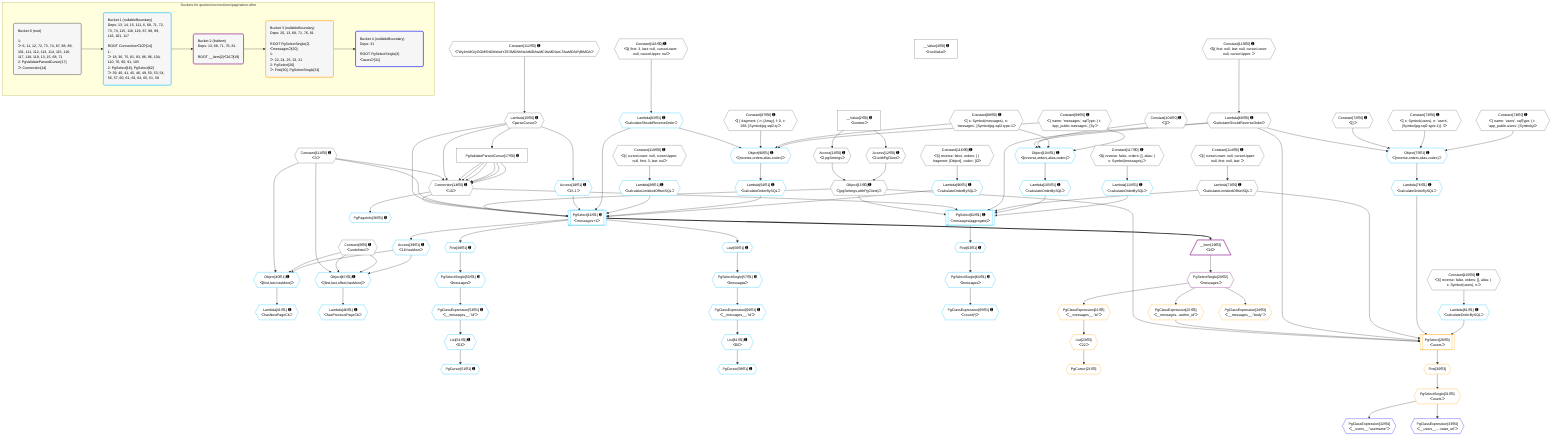 %%{init: {'themeVariables': { 'fontSize': '12px'}}}%%
graph TD
    classDef path fill:#eee,stroke:#000,color:#000
    classDef plan fill:#fff,stroke-width:1px,color:#000
    classDef itemplan fill:#fff,stroke-width:2px,color:#000
    classDef unbatchedplan fill:#dff,stroke-width:1px,color:#000
    classDef sideeffectplan fill:#fcc,stroke-width:2px,color:#000
    classDef bucket fill:#f6f6f6,color:#000,stroke-width:2px,text-align:left


    %% plan dependencies
    Connection14{{"Connection[14∈0] ➊<br />ᐸ10ᐳ"}}:::plan
    Constant111{{"Constant[111∈0] ➊<br />ᐸ3ᐳ"}}:::plan
    Lambda15{{"Lambda[15∈0] ➊<br />ᐸparseCursorᐳ"}}:::plan
    PgValidateParsedCursor17["PgValidateParsedCursor[17∈0] ➊"]:::plan
    Constant111 & Lambda15 & PgValidateParsedCursor17 & PgValidateParsedCursor17 & PgValidateParsedCursor17 & PgValidateParsedCursor17 & PgValidateParsedCursor17 & PgValidateParsedCursor17 --> Connection14
    Object13{{"Object[13∈0] ➊<br />ᐸ{pgSettings,withPgClient}ᐳ"}}:::plan
    Access11{{"Access[11∈0] ➊<br />ᐸ2.pgSettingsᐳ"}}:::plan
    Access12{{"Access[12∈0] ➊<br />ᐸ2.withPgClientᐳ"}}:::plan
    Access11 & Access12 --> Object13
    __Value2["__Value[2∈0] ➊<br />ᐸcontextᐳ"]:::plan
    __Value2 --> Access11
    __Value2 --> Access12
    Constant112{{"Constant[112∈0] ➊<br />ᐸ'WyJmMGIyOGM5NGMxIiwiY2E3MGNhNzAtMDAwMC0wMDAwLTAwMDAtYjBiMDAᐳ"}}:::plan
    Constant112 --> Lambda15
    Lambda15 --> PgValidateParsedCursor17
    Lambda68{{"Lambda[68∈0] ➊<br />ᐸcalculateShouldReverseOrderᐳ"}}:::plan
    Constant113{{"Constant[113∈0] ➊<br />ᐸ§{ first: null, last: null, cursorLower: null, cursorUpper: ᐳ"}}:::plan
    Constant113 --> Lambda68
    Lambda71{{"Lambda[71∈0] ➊<br />ᐸcalculateLimitAndOffsetSQLᐳ"}}:::plan
    Constant114{{"Constant[114∈0] ➊<br />ᐸ§{ cursorLower: null, cursorUpper: null, first: null, last: ᐳ"}}:::plan
    Constant114 --> Lambda71
    __Value4["__Value[4∈0] ➊<br />ᐸrootValueᐳ"]:::plan
    Constant6{{"Constant[6∈0] ➊<br />ᐸundefinedᐳ"}}:::plan
    Constant72{{"Constant[72∈0] ➊<br />ᐸ[]ᐳ"}}:::plan
    Constant73{{"Constant[73∈0] ➊<br />ᐸ{ s: Symbol(users), n: 'users', [Symbol(pg-sql2-type-1)]: 'Iᐳ"}}:::plan
    Constant74{{"Constant[74∈0] ➊<br />ᐸ{ name: 'users', sqlType: { t: 'app_public.users', [Symbol(pᐳ"}}:::plan
    Constant87{{"Constant[87∈0] ➊<br />ᐸ[ { fragment: { n: [Array], f: 0, c: 266, [Symbol(pg-sql2-tyᐳ"}}:::plan
    Constant88{{"Constant[88∈0] ➊<br />ᐸ{ s: Symbol(messages), n: 'messages', [Symbol(pg-sql2-type-1ᐳ"}}:::plan
    Constant89{{"Constant[89∈0] ➊<br />ᐸ{ name: 'messages', sqlType: { t: 'app_public.messages', [Syᐳ"}}:::plan
    Constant101{{"Constant[101∈0] ➊<br />ᐸ[]ᐳ"}}:::plan
    Constant115{{"Constant[115∈0] ➊<br />ᐸ§{ reverse: false, orders: [], alias: { s: Symbol(users), n:ᐳ"}}:::plan
    Constant116{{"Constant[116∈0] ➊<br />ᐸ§{ reverse: false, orders: [ { fragment: [Object], codec: [Oᐳ"}}:::plan
    Constant117{{"Constant[117∈0] ➊<br />ᐸ§{ reverse: false, orders: [], alias: { s: Symbol(messages),ᐳ"}}:::plan
    Constant118{{"Constant[118∈0] ➊<br />ᐸ§{ first: 3, last: null, cursorLower: null, cursorUpper: nulᐳ"}}:::plan
    Constant119{{"Constant[119∈0] ➊<br />ᐸ§{ cursorLower: null, cursorUpper: null, first: 3, last: nulᐳ"}}:::plan
    PgSelect16[["PgSelect[16∈1] ➊<br />ᐸmessages+1ᐳ"]]:::plan
    Access18{{"Access[18∈1] ➊<br />ᐸ15.1ᐳ"}}:::plan
    Lambda83{{"Lambda[83∈1] ➊<br />ᐸcalculateShouldReverseOrderᐳ"}}:::plan
    Lambda86{{"Lambda[86∈1] ➊<br />ᐸcalculateLimitAndOffsetSQLᐳ"}}:::plan
    Lambda91{{"Lambda[91∈1] ➊<br />ᐸcalculateOrderBySQLᐳ"}}:::plan
    Lambda96{{"Lambda[96∈1] ➊<br />ᐸcalculateOrderBySQLᐳ"}}:::plan
    Object13 & Connection14 & Lambda15 & Constant111 & Access18 & Lambda83 & Lambda86 & Lambda91 & Lambda96 --> PgSelect16
    PgSelect62[["PgSelect[62∈1] ➊<br />ᐸmessages(aggregate)ᐳ"]]:::plan
    Lambda105{{"Lambda[105∈1] ➊<br />ᐸcalculateOrderBySQLᐳ"}}:::plan
    Lambda110{{"Lambda[110∈1] ➊<br />ᐸcalculateOrderBySQLᐳ"}}:::plan
    Object13 & Connection14 & Lambda68 & Lambda71 & Lambda105 & Lambda110 --> PgSelect62
    Object45{{"Object[45∈1] ➊<br />ᐸ{first,last,offset,hasMore}ᐳ"}}:::plan
    Access39{{"Access[39∈1] ➊<br />ᐸ16.hasMoreᐳ"}}:::plan
    Constant111 & Constant6 & Constant6 & Access39 --> Object45
    Object75{{"Object[75∈1] ➊<br />ᐸ{reverse,orders,alias,codec}ᐳ"}}:::plan
    Lambda68 & Constant72 & Constant73 & Constant74 --> Object75
    Object90{{"Object[90∈1] ➊<br />ᐸ{reverse,orders,alias,codec}ᐳ"}}:::plan
    Lambda83 & Constant87 & Constant88 & Constant89 --> Object90
    Object104{{"Object[104∈1] ➊<br />ᐸ{reverse,orders,alias,codec}ᐳ"}}:::plan
    Lambda68 & Constant101 & Constant88 & Constant89 --> Object104
    Object40{{"Object[40∈1] ➊<br />ᐸ{first,last,hasMore}ᐳ"}}:::plan
    Constant111 & Constant6 & Access39 --> Object40
    Lambda15 --> Access18
    PgPageInfo36{{"PgPageInfo[36∈1] ➊"}}:::plan
    Connection14 --> PgPageInfo36
    PgSelect16 --> Access39
    Lambda41{{"Lambda[41∈1] ➊<br />ᐸhasNextPageCbᐳ"}}:::plan
    Object40 --> Lambda41
    Lambda46{{"Lambda[46∈1] ➊<br />ᐸhasPreviousPageCbᐳ"}}:::plan
    Object45 --> Lambda46
    First49{{"First[49∈1] ➊"}}:::plan
    PgSelect16 --> First49
    PgSelectSingle50{{"PgSelectSingle[50∈1] ➊<br />ᐸmessagesᐳ"}}:::plan
    First49 --> PgSelectSingle50
    PgCursor51{{"PgCursor[51∈1] ➊"}}:::plan
    List54{{"List[54∈1] ➊<br />ᐸ53ᐳ"}}:::plan
    List54 --> PgCursor51
    PgClassExpression53{{"PgClassExpression[53∈1] ➊<br />ᐸ__messages__.”id”ᐳ"}}:::plan
    PgSelectSingle50 --> PgClassExpression53
    PgClassExpression53 --> List54
    Last56{{"Last[56∈1] ➊"}}:::plan
    PgSelect16 --> Last56
    PgSelectSingle57{{"PgSelectSingle[57∈1] ➊<br />ᐸmessagesᐳ"}}:::plan
    Last56 --> PgSelectSingle57
    PgCursor58{{"PgCursor[58∈1] ➊"}}:::plan
    List61{{"List[61∈1] ➊<br />ᐸ60ᐳ"}}:::plan
    List61 --> PgCursor58
    PgClassExpression60{{"PgClassExpression[60∈1] ➊<br />ᐸ__messages__.”id”ᐳ"}}:::plan
    PgSelectSingle57 --> PgClassExpression60
    PgClassExpression60 --> List61
    First63{{"First[63∈1] ➊"}}:::plan
    PgSelect62 --> First63
    PgSelectSingle64{{"PgSelectSingle[64∈1] ➊<br />ᐸmessagesᐳ"}}:::plan
    First63 --> PgSelectSingle64
    PgClassExpression65{{"PgClassExpression[65∈1] ➊<br />ᐸcount(*)ᐳ"}}:::plan
    PgSelectSingle64 --> PgClassExpression65
    Lambda76{{"Lambda[76∈1] ➊<br />ᐸcalculateOrderBySQLᐳ"}}:::plan
    Object75 --> Lambda76
    Lambda81{{"Lambda[81∈1] ➊<br />ᐸcalculateOrderBySQLᐳ"}}:::plan
    Constant115 --> Lambda81
    Constant118 --> Lambda83
    Constant119 --> Lambda86
    Object90 --> Lambda91
    Constant116 --> Lambda96
    Object104 --> Lambda105
    Constant117 --> Lambda110
    __Item19[/"__Item[19∈2]<br />ᐸ16ᐳ"\]:::itemplan
    PgSelect16 ==> __Item19
    PgSelectSingle20{{"PgSelectSingle[20∈2]<br />ᐸmessagesᐳ"}}:::plan
    __Item19 --> PgSelectSingle20
    PgSelect26[["PgSelect[26∈3]<br />ᐸusersᐳ"]]:::plan
    PgClassExpression25{{"PgClassExpression[25∈3]<br />ᐸ__messages...author_id”ᐳ"}}:::plan
    Object13 & PgClassExpression25 & Lambda68 & Lambda71 & Lambda76 & Lambda81 --> PgSelect26
    PgCursor21{{"PgCursor[21∈3]"}}:::plan
    List23{{"List[23∈3]<br />ᐸ22ᐳ"}}:::plan
    List23 --> PgCursor21
    PgClassExpression22{{"PgClassExpression[22∈3]<br />ᐸ__messages__.”id”ᐳ"}}:::plan
    PgSelectSingle20 --> PgClassExpression22
    PgClassExpression22 --> List23
    PgClassExpression24{{"PgClassExpression[24∈3]<br />ᐸ__messages__.”body”ᐳ"}}:::plan
    PgSelectSingle20 --> PgClassExpression24
    PgSelectSingle20 --> PgClassExpression25
    First30{{"First[30∈3]"}}:::plan
    PgSelect26 --> First30
    PgSelectSingle31{{"PgSelectSingle[31∈3]<br />ᐸusersᐳ"}}:::plan
    First30 --> PgSelectSingle31
    PgClassExpression32{{"PgClassExpression[32∈4]<br />ᐸ__users__.”username”ᐳ"}}:::plan
    PgSelectSingle31 --> PgClassExpression32
    PgClassExpression33{{"PgClassExpression[33∈4]<br />ᐸ__users__....vatar_url”ᐳ"}}:::plan
    PgSelectSingle31 --> PgClassExpression33

    %% define steps

    subgraph "Buckets for queries/connections/pagination-after"
    Bucket0("Bucket 0 (root)<br /><br />1: <br />ᐳ: 6, 11, 12, 72, 73, 74, 87, 88, 89, 101, 111, 112, 113, 114, 115, 116, 117, 118, 119, 13, 15, 68, 71<br />2: PgValidateParsedCursor[17]<br />ᐳ: Connection[14]"):::bucket
    classDef bucket0 stroke:#696969
    class Bucket0,__Value2,__Value4,Constant6,Access11,Access12,Object13,Connection14,Lambda15,PgValidateParsedCursor17,Lambda68,Lambda71,Constant72,Constant73,Constant74,Constant87,Constant88,Constant89,Constant101,Constant111,Constant112,Constant113,Constant114,Constant115,Constant116,Constant117,Constant118,Constant119 bucket0
    Bucket1("Bucket 1 (nullableBoundary)<br />Deps: 13, 14, 15, 111, 6, 68, 71, 72, 73, 74, 115, 118, 119, 87, 88, 89, 116, 101, 117<br /><br />ROOT Connectionᐸ10ᐳ[14]<br />1: <br />ᐳ: 18, 36, 75, 81, 83, 86, 96, 104, 110, 76, 90, 91, 105<br />2: PgSelect[16], PgSelect[62]<br />ᐳ: 39, 40, 41, 45, 46, 49, 50, 53, 54, 56, 57, 60, 61, 63, 64, 65, 51, 58"):::bucket
    classDef bucket1 stroke:#00bfff
    class Bucket1,PgSelect16,Access18,PgPageInfo36,Access39,Object40,Lambda41,Object45,Lambda46,First49,PgSelectSingle50,PgCursor51,PgClassExpression53,List54,Last56,PgSelectSingle57,PgCursor58,PgClassExpression60,List61,PgSelect62,First63,PgSelectSingle64,PgClassExpression65,Object75,Lambda76,Lambda81,Lambda83,Lambda86,Object90,Lambda91,Lambda96,Object104,Lambda105,Lambda110 bucket1
    Bucket2("Bucket 2 (listItem)<br />Deps: 13, 68, 71, 76, 81<br /><br />ROOT __Item{2}ᐸ16ᐳ[19]"):::bucket
    classDef bucket2 stroke:#7f007f
    class Bucket2,__Item19,PgSelectSingle20 bucket2
    Bucket3("Bucket 3 (nullableBoundary)<br />Deps: 20, 13, 68, 71, 76, 81<br /><br />ROOT PgSelectSingle{2}ᐸmessagesᐳ[20]<br />1: <br />ᐳ: 22, 24, 25, 23, 21<br />2: PgSelect[26]<br />ᐳ: First[30], PgSelectSingle[31]"):::bucket
    classDef bucket3 stroke:#ffa500
    class Bucket3,PgCursor21,PgClassExpression22,List23,PgClassExpression24,PgClassExpression25,PgSelect26,First30,PgSelectSingle31 bucket3
    Bucket4("Bucket 4 (nullableBoundary)<br />Deps: 31<br /><br />ROOT PgSelectSingle{3}ᐸusersᐳ[31]"):::bucket
    classDef bucket4 stroke:#0000ff
    class Bucket4,PgClassExpression32,PgClassExpression33 bucket4
    Bucket0 --> Bucket1
    Bucket1 --> Bucket2
    Bucket2 --> Bucket3
    Bucket3 --> Bucket4
    end